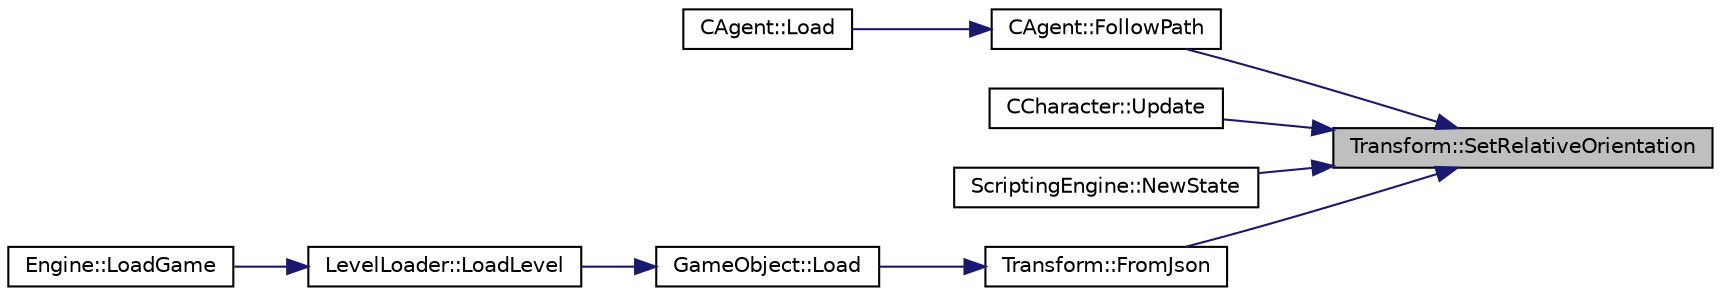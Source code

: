digraph "Transform::SetRelativeOrientation"
{
 // LATEX_PDF_SIZE
  edge [fontname="Helvetica",fontsize="10",labelfontname="Helvetica",labelfontsize="10"];
  node [fontname="Helvetica",fontsize="10",shape=record];
  rankdir="RL";
  Node255 [label="Transform::SetRelativeOrientation",height=0.2,width=0.4,color="black", fillcolor="grey75", style="filled", fontcolor="black",tooltip="set orientation relative to parent transform"];
  Node255 -> Node256 [dir="back",color="midnightblue",fontsize="10",style="solid",fontname="Helvetica"];
  Node256 [label="CAgent::FollowPath",height=0.2,width=0.4,color="black", fillcolor="white", style="filled",URL="$class_c_agent.html#a8e57afd96aac88101d9f75d3d1d79951",tooltip="make the Agent follow a precalculated path"];
  Node256 -> Node257 [dir="back",color="midnightblue",fontsize="10",style="solid",fontname="Helvetica"];
  Node257 [label="CAgent::Load",height=0.2,width=0.4,color="black", fillcolor="white", style="filled",URL="$class_c_agent.html#a744b88d9b408c11bb3406acb6717ddb0",tooltip="loads the component from saved state"];
  Node255 -> Node258 [dir="back",color="midnightblue",fontsize="10",style="solid",fontname="Helvetica"];
  Node258 [label="CCharacter::Update",height=0.2,width=0.4,color="black", fillcolor="white", style="filled",URL="$class_c_character.html#adc476a488c7157c7fc2b32381760b4e0",tooltip="updates ongoing behaviour for the component"];
  Node255 -> Node259 [dir="back",color="midnightblue",fontsize="10",style="solid",fontname="Helvetica"];
  Node259 [label="ScriptingEngine::NewState",height=0.2,width=0.4,color="black", fillcolor="white", style="filled",URL="$class_scripting_engine.html#a125a0c206da8e74b8f6664c4e523606a",tooltip="Sets up the engine with initial processes and variables and exposes engine functionality to lua."];
  Node255 -> Node260 [dir="back",color="midnightblue",fontsize="10",style="solid",fontname="Helvetica"];
  Node260 [label="Transform::FromJson",height=0.2,width=0.4,color="black", fillcolor="white", style="filled",URL="$class_transform.html#a55390da2160d0cac9951401756e752b7",tooltip="loads the transform from JSON"];
  Node260 -> Node261 [dir="back",color="midnightblue",fontsize="10",style="solid",fontname="Helvetica"];
  Node261 [label="GameObject::Load",height=0.2,width=0.4,color="black", fillcolor="white", style="filled",URL="$class_game_object.html#a45246aaee43206b87c40ef6fdc06111b",tooltip="loads the object from saved state"];
  Node261 -> Node262 [dir="back",color="midnightblue",fontsize="10",style="solid",fontname="Helvetica"];
  Node262 [label="LevelLoader::LoadLevel",height=0.2,width=0.4,color="black", fillcolor="white", style="filled",URL="$class_level_loader.html#ac733be25eccf37abb958dd8e9547599b",tooltip="Load Current Level."];
  Node262 -> Node263 [dir="back",color="midnightblue",fontsize="10",style="solid",fontname="Helvetica"];
  Node263 [label="Engine::LoadGame",height=0.2,width=0.4,color="black", fillcolor="white", style="filled",URL="$class_engine.html#abde21e1bd9d8f467a5d8b464d8bb1ca2",tooltip="loads the game from saved state"];
}
